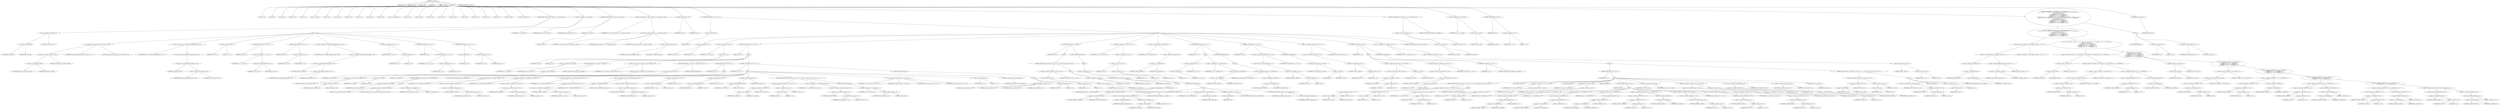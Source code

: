 digraph cache_insert {  
"1000125" [label = "(METHOD,cache_insert)" ]
"1000126" [label = "(PARAM,int a1)" ]
"1000127" [label = "(PARAM,void *cp)" ]
"1000128" [label = "(PARAM,int a3)" ]
"1000129" [label = "(PARAM,int a4)" ]
"1000130" [label = "(PARAM,__int16 a5)" ]
"1000131" [label = "(BLOCK,,)" ]
"1000132" [label = "(LOCAL,v7: int)" ]
"1000133" [label = "(LOCAL,v8: int)" ]
"1000134" [label = "(LOCAL,v9: int)" ]
"1000135" [label = "(LOCAL,v10: int)" ]
"1000136" [label = "(LOCAL,v11: int)" ]
"1000137" [label = "(LOCAL,v12: __int16)" ]
"1000138" [label = "(LOCAL,v14: int)" ]
"1000139" [label = "(LOCAL,v15: int)" ]
"1000140" [label = "(LOCAL,v16: int)" ]
"1000141" [label = "(LOCAL,v17: int)" ]
"1000142" [label = "(LOCAL,v18: int)" ]
"1000143" [label = "(LOCAL,v19: int)" ]
"1000144" [label = "(LOCAL,v20: unsigned int)" ]
"1000145" [label = "(LOCAL,v21: bool)" ]
"1000146" [label = "(LOCAL,v22: bool)" ]
"1000147" [label = "(LOCAL,v23: int *)" ]
"1000148" [label = "(LOCAL,v24: int)" ]
"1000149" [label = "(LOCAL,v25: char *)" ]
"1000150" [label = "(LOCAL,v26: int)" ]
"1000151" [label = "(LOCAL,v27: int)" ]
"1000152" [label = "(LOCAL,v28: int)" ]
"1000153" [label = "(LOCAL,v29: int)" ]
"1000154" [label = "(LOCAL,v30: _BYTE *)" ]
"1000155" [label = "(LOCAL,v33: _DWORD [ 4 ])" ]
"1000156" [label = "(CONTROL_STRUCTURE,if ( (a5 & 0x980) != 0 ),if ( (a5 & 0x980) != 0 ))" ]
"1000157" [label = "(<operator>.notEquals,(a5 & 0x980) != 0)" ]
"1000158" [label = "(<operator>.and,a5 & 0x980)" ]
"1000159" [label = "(IDENTIFIER,a5,a5 & 0x980)" ]
"1000160" [label = "(LITERAL,0x980,a5 & 0x980)" ]
"1000161" [label = "(LITERAL,0,(a5 & 0x980) != 0)" ]
"1000162" [label = "(BLOCK,,)" ]
"1000163" [label = "(log_query,log_query((unsigned __int16)a5 | 0x10000, a1, cp))" ]
"1000164" [label = "(<operator>.or,(unsigned __int16)a5 | 0x10000)" ]
"1000165" [label = "(<operator>.cast,(unsigned __int16)a5)" ]
"1000166" [label = "(UNKNOWN,unsigned __int16,unsigned __int16)" ]
"1000167" [label = "(IDENTIFIER,a5,(unsigned __int16)a5)" ]
"1000168" [label = "(LITERAL,0x10000,(unsigned __int16)a5 | 0x10000)" ]
"1000169" [label = "(IDENTIFIER,a1,log_query((unsigned __int16)a5 | 0x10000, a1, cp))" ]
"1000170" [label = "(IDENTIFIER,cp,log_query((unsigned __int16)a5 | 0x10000, a1, cp))" ]
"1000171" [label = "(<operator>.assignment,v20 = *(_DWORD *)(dnsmasq_daemon + 252))" ]
"1000172" [label = "(IDENTIFIER,v20,v20 = *(_DWORD *)(dnsmasq_daemon + 252))" ]
"1000173" [label = "(<operator>.indirection,*(_DWORD *)(dnsmasq_daemon + 252))" ]
"1000174" [label = "(<operator>.cast,(_DWORD *)(dnsmasq_daemon + 252))" ]
"1000175" [label = "(UNKNOWN,_DWORD *,_DWORD *)" ]
"1000176" [label = "(<operator>.addition,dnsmasq_daemon + 252)" ]
"1000177" [label = "(IDENTIFIER,dnsmasq_daemon,dnsmasq_daemon + 252)" ]
"1000178" [label = "(LITERAL,252,dnsmasq_daemon + 252)" ]
"1000179" [label = "(<operator>.assignment,v21 = 1)" ]
"1000180" [label = "(IDENTIFIER,v21,v21 = 1)" ]
"1000181" [label = "(LITERAL,1,v21 = 1)" ]
"1000182" [label = "(CONTROL_STRUCTURE,if ( v20 ),if ( v20 ))" ]
"1000183" [label = "(IDENTIFIER,v20,if ( v20 ))" ]
"1000184" [label = "(<operator>.assignment,v21 = v20 >= a4)" ]
"1000185" [label = "(IDENTIFIER,v21,v21 = v20 >= a4)" ]
"1000186" [label = "(<operator>.greaterEqualsThan,v20 >= a4)" ]
"1000187" [label = "(IDENTIFIER,v20,v20 >= a4)" ]
"1000188" [label = "(IDENTIFIER,a4,v20 >= a4)" ]
"1000189" [label = "(CONTROL_STRUCTURE,if ( v21 ),if ( v21 ))" ]
"1000190" [label = "(IDENTIFIER,v21,if ( v21 ))" ]
"1000191" [label = "(<operator>.assignment,v20 = a4)" ]
"1000192" [label = "(IDENTIFIER,v20,v20 = a4)" ]
"1000193" [label = "(IDENTIFIER,a4,v20 = a4)" ]
"1000194" [label = "(<operator>.assignment,a4 = *(_DWORD *)(dnsmasq_daemon + 248))" ]
"1000195" [label = "(IDENTIFIER,a4,a4 = *(_DWORD *)(dnsmasq_daemon + 248))" ]
"1000196" [label = "(<operator>.indirection,*(_DWORD *)(dnsmasq_daemon + 248))" ]
"1000197" [label = "(<operator>.cast,(_DWORD *)(dnsmasq_daemon + 248))" ]
"1000198" [label = "(UNKNOWN,_DWORD *,_DWORD *)" ]
"1000199" [label = "(<operator>.addition,dnsmasq_daemon + 248)" ]
"1000200" [label = "(IDENTIFIER,dnsmasq_daemon,dnsmasq_daemon + 248)" ]
"1000201" [label = "(LITERAL,248,dnsmasq_daemon + 248)" ]
"1000202" [label = "(<operator>.assignment,v22 = a4 != 0)" ]
"1000203" [label = "(IDENTIFIER,v22,v22 = a4 != 0)" ]
"1000204" [label = "(<operator>.notEquals,a4 != 0)" ]
"1000205" [label = "(IDENTIFIER,a4,a4 != 0)" ]
"1000206" [label = "(LITERAL,0,a4 != 0)" ]
"1000207" [label = "(CONTROL_STRUCTURE,if ( a4 ),if ( a4 ))" ]
"1000208" [label = "(IDENTIFIER,a4,if ( a4 ))" ]
"1000209" [label = "(<operator>.assignment,v22 = a4 > v20)" ]
"1000210" [label = "(IDENTIFIER,v22,v22 = a4 > v20)" ]
"1000211" [label = "(<operator>.greaterThan,a4 > v20)" ]
"1000212" [label = "(IDENTIFIER,a4,a4 > v20)" ]
"1000213" [label = "(IDENTIFIER,v20,a4 > v20)" ]
"1000214" [label = "(CONTROL_STRUCTURE,if ( !v22 ),if ( !v22 ))" ]
"1000215" [label = "(<operator>.logicalNot,!v22)" ]
"1000216" [label = "(IDENTIFIER,v22,!v22)" ]
"1000217" [label = "(<operator>.assignment,a4 = v20)" ]
"1000218" [label = "(IDENTIFIER,a4,a4 = v20)" ]
"1000219" [label = "(IDENTIFIER,v20,a4 = v20)" ]
"1000220" [label = "(<operator>.assignment,v7 = insert_error)" ]
"1000221" [label = "(IDENTIFIER,v7,v7 = insert_error)" ]
"1000222" [label = "(IDENTIFIER,insert_error,v7 = insert_error)" ]
"1000223" [label = "(CONTROL_STRUCTURE,if ( insert_error ),if ( insert_error ))" ]
"1000224" [label = "(IDENTIFIER,insert_error,if ( insert_error ))" ]
"1000225" [label = "(RETURN,return 0;,return 0;)" ]
"1000226" [label = "(LITERAL,0,return 0;)" ]
"1000227" [label = "(<operator>.assignment,v9 = cache_scan_free(a1, cp, a3, (unsigned __int16)a5))" ]
"1000228" [label = "(IDENTIFIER,v9,v9 = cache_scan_free(a1, cp, a3, (unsigned __int16)a5))" ]
"1000229" [label = "(cache_scan_free,cache_scan_free(a1, cp, a3, (unsigned __int16)a5))" ]
"1000230" [label = "(IDENTIFIER,a1,cache_scan_free(a1, cp, a3, (unsigned __int16)a5))" ]
"1000231" [label = "(IDENTIFIER,cp,cache_scan_free(a1, cp, a3, (unsigned __int16)a5))" ]
"1000232" [label = "(IDENTIFIER,a3,cache_scan_free(a1, cp, a3, (unsigned __int16)a5))" ]
"1000233" [label = "(<operator>.cast,(unsigned __int16)a5)" ]
"1000234" [label = "(UNKNOWN,unsigned __int16,unsigned __int16)" ]
"1000235" [label = "(IDENTIFIER,a5,(unsigned __int16)a5)" ]
"1000236" [label = "(<operator>.assignment,v8 = v9)" ]
"1000237" [label = "(IDENTIFIER,v8,v8 = v9)" ]
"1000238" [label = "(IDENTIFIER,v9,v8 = v9)" ]
"1000239" [label = "(CONTROL_STRUCTURE,if ( !v9 ),if ( !v9 ))" ]
"1000240" [label = "(<operator>.logicalNot,!v9)" ]
"1000241" [label = "(IDENTIFIER,v9,!v9)" ]
"1000242" [label = "(BLOCK,,)" ]
"1000243" [label = "(<operator>.assignment,v10 = v7)" ]
"1000244" [label = "(IDENTIFIER,v10,v10 = v7)" ]
"1000245" [label = "(IDENTIFIER,v7,v10 = v7)" ]
"1000246" [label = "(<operator>.assignment,v11 = a5 & 4)" ]
"1000247" [label = "(IDENTIFIER,v11,v11 = a5 & 4)" ]
"1000248" [label = "(<operator>.and,a5 & 4)" ]
"1000249" [label = "(IDENTIFIER,a5,a5 & 4)" ]
"1000250" [label = "(LITERAL,4,a5 & 4)" ]
"1000251" [label = "(CONTROL_STRUCTURE,while ( 1 ),while ( 1 ))" ]
"1000252" [label = "(LITERAL,1,while ( 1 ))" ]
"1000253" [label = "(BLOCK,,)" ]
"1000254" [label = "(<operator>.assignment,v18 = cache_tail)" ]
"1000255" [label = "(IDENTIFIER,v18,v18 = cache_tail)" ]
"1000256" [label = "(IDENTIFIER,cache_tail,v18 = cache_tail)" ]
"1000257" [label = "(CONTROL_STRUCTURE,if ( !cache_tail ),if ( !cache_tail ))" ]
"1000258" [label = "(<operator>.logicalNot,!cache_tail)" ]
"1000259" [label = "(IDENTIFIER,cache_tail,!cache_tail)" ]
"1000260" [label = "(CONTROL_STRUCTURE,goto LABEL_31;,goto LABEL_31;)" ]
"1000261" [label = "(<operator>.assignment,v19 = *(unsigned __int16 *)(cache_tail + 36))" ]
"1000262" [label = "(IDENTIFIER,v19,v19 = *(unsigned __int16 *)(cache_tail + 36))" ]
"1000263" [label = "(<operator>.indirection,*(unsigned __int16 *)(cache_tail + 36))" ]
"1000264" [label = "(<operator>.cast,(unsigned __int16 *)(cache_tail + 36))" ]
"1000265" [label = "(UNKNOWN,unsigned __int16 *,unsigned __int16 *)" ]
"1000266" [label = "(<operator>.addition,cache_tail + 36)" ]
"1000267" [label = "(IDENTIFIER,cache_tail,cache_tail + 36)" ]
"1000268" [label = "(LITERAL,36,cache_tail + 36)" ]
"1000269" [label = "(CONTROL_STRUCTURE,if ( (v19 & 0xC) == 0 ),if ( (v19 & 0xC) == 0 ))" ]
"1000270" [label = "(<operator>.equals,(v19 & 0xC) == 0)" ]
"1000271" [label = "(<operator>.and,v19 & 0xC)" ]
"1000272" [label = "(IDENTIFIER,v19,v19 & 0xC)" ]
"1000273" [label = "(LITERAL,0xC,v19 & 0xC)" ]
"1000274" [label = "(LITERAL,0,(v19 & 0xC) == 0)" ]
"1000275" [label = "(CONTROL_STRUCTURE,break;,break;)" ]
"1000276" [label = "(CONTROL_STRUCTURE,if ( v10 ),if ( v10 ))" ]
"1000277" [label = "(IDENTIFIER,v10,if ( v10 ))" ]
"1000278" [label = "(BLOCK,,)" ]
"1000279" [label = "(CONTROL_STRUCTURE,if ( !warned_11088 ),if ( !warned_11088 ))" ]
"1000280" [label = "(<operator>.logicalNot,!warned_11088)" ]
"1000281" [label = "(IDENTIFIER,warned_11088,!warned_11088)" ]
"1000282" [label = "(BLOCK,,)" ]
"1000283" [label = "(my_syslog,my_syslog(3, \"Internal error in cache.\"))" ]
"1000284" [label = "(LITERAL,3,my_syslog(3, \"Internal error in cache.\"))" ]
"1000285" [label = "(LITERAL,\"Internal error in cache.\",my_syslog(3, \"Internal error in cache.\"))" ]
"1000286" [label = "(<operator>.assignment,warned_11088 = 1)" ]
"1000287" [label = "(IDENTIFIER,warned_11088,warned_11088 = 1)" ]
"1000288" [label = "(LITERAL,1,warned_11088 = 1)" ]
"1000289" [label = "(CONTROL_STRUCTURE,goto LABEL_31;,goto LABEL_31;)" ]
"1000290" [label = "(CONTROL_STRUCTURE,if ( v11 ),if ( v11 ))" ]
"1000291" [label = "(IDENTIFIER,v11,if ( v11 ))" ]
"1000292" [label = "(BLOCK,,)" ]
"1000293" [label = "(<operator>.assignment,v14 = *(_DWORD *)(cache_tail + 16))" ]
"1000294" [label = "(IDENTIFIER,v14,v14 = *(_DWORD *)(cache_tail + 16))" ]
"1000295" [label = "(<operator>.indirection,*(_DWORD *)(cache_tail + 16))" ]
"1000296" [label = "(<operator>.cast,(_DWORD *)(cache_tail + 16))" ]
"1000297" [label = "(UNKNOWN,_DWORD *,_DWORD *)" ]
"1000298" [label = "(<operator>.addition,cache_tail + 16)" ]
"1000299" [label = "(IDENTIFIER,cache_tail,cache_tail + 16)" ]
"1000300" [label = "(LITERAL,16,cache_tail + 16)" ]
"1000301" [label = "(<operator>.assignment,v15 = *(_DWORD *)(cache_tail + 20))" ]
"1000302" [label = "(IDENTIFIER,v15,v15 = *(_DWORD *)(cache_tail + 20))" ]
"1000303" [label = "(<operator>.indirection,*(_DWORD *)(cache_tail + 20))" ]
"1000304" [label = "(<operator>.cast,(_DWORD *)(cache_tail + 20))" ]
"1000305" [label = "(UNKNOWN,_DWORD *,_DWORD *)" ]
"1000306" [label = "(<operator>.addition,cache_tail + 20)" ]
"1000307" [label = "(IDENTIFIER,cache_tail,cache_tail + 20)" ]
"1000308" [label = "(LITERAL,20,cache_tail + 20)" ]
"1000309" [label = "(<operator>.assignment,v16 = *(_DWORD *)(cache_tail + 24))" ]
"1000310" [label = "(IDENTIFIER,v16,v16 = *(_DWORD *)(cache_tail + 24))" ]
"1000311" [label = "(<operator>.indirection,*(_DWORD *)(cache_tail + 24))" ]
"1000312" [label = "(<operator>.cast,(_DWORD *)(cache_tail + 24))" ]
"1000313" [label = "(UNKNOWN,_DWORD *,_DWORD *)" ]
"1000314" [label = "(<operator>.addition,cache_tail + 24)" ]
"1000315" [label = "(IDENTIFIER,cache_tail,cache_tail + 24)" ]
"1000316" [label = "(LITERAL,24,cache_tail + 24)" ]
"1000317" [label = "(<operator>.assignment,v33[0] = *(_DWORD *)(cache_tail + 12))" ]
"1000318" [label = "(<operator>.indirectIndexAccess,v33[0])" ]
"1000319" [label = "(IDENTIFIER,v33,v33[0] = *(_DWORD *)(cache_tail + 12))" ]
"1000320" [label = "(LITERAL,0,v33[0] = *(_DWORD *)(cache_tail + 12))" ]
"1000321" [label = "(<operator>.indirection,*(_DWORD *)(cache_tail + 12))" ]
"1000322" [label = "(<operator>.cast,(_DWORD *)(cache_tail + 12))" ]
"1000323" [label = "(UNKNOWN,_DWORD *,_DWORD *)" ]
"1000324" [label = "(<operator>.addition,cache_tail + 12)" ]
"1000325" [label = "(IDENTIFIER,cache_tail,cache_tail + 12)" ]
"1000326" [label = "(LITERAL,12,cache_tail + 12)" ]
"1000327" [label = "(<operator>.assignment,v33[1] = v14)" ]
"1000328" [label = "(<operator>.indirectIndexAccess,v33[1])" ]
"1000329" [label = "(IDENTIFIER,v33,v33[1] = v14)" ]
"1000330" [label = "(LITERAL,1,v33[1] = v14)" ]
"1000331" [label = "(IDENTIFIER,v14,v33[1] = v14)" ]
"1000332" [label = "(<operator>.assignment,v33[2] = v15)" ]
"1000333" [label = "(<operator>.indirectIndexAccess,v33[2])" ]
"1000334" [label = "(IDENTIFIER,v33,v33[2] = v15)" ]
"1000335" [label = "(LITERAL,2,v33[2] = v15)" ]
"1000336" [label = "(IDENTIFIER,v15,v33[2] = v15)" ]
"1000337" [label = "(<operator>.assignment,v33[3] = v16)" ]
"1000338" [label = "(<operator>.indirectIndexAccess,v33[3])" ]
"1000339" [label = "(IDENTIFIER,v33,v33[3] = v16)" ]
"1000340" [label = "(LITERAL,3,v33[3] = v16)" ]
"1000341" [label = "(IDENTIFIER,v16,v33[3] = v16)" ]
"1000342" [label = "(CONTROL_STRUCTURE,if ( (v19 & 0x200) != 0 || (v19 & 2) != 0 ),if ( (v19 & 0x200) != 0 || (v19 & 2) != 0 ))" ]
"1000343" [label = "(<operator>.logicalOr,(v19 & 0x200) != 0 || (v19 & 2) != 0)" ]
"1000344" [label = "(<operator>.notEquals,(v19 & 0x200) != 0)" ]
"1000345" [label = "(<operator>.and,v19 & 0x200)" ]
"1000346" [label = "(IDENTIFIER,v19,v19 & 0x200)" ]
"1000347" [label = "(LITERAL,0x200,v19 & 0x200)" ]
"1000348" [label = "(LITERAL,0,(v19 & 0x200) != 0)" ]
"1000349" [label = "(<operator>.notEquals,(v19 & 2) != 0)" ]
"1000350" [label = "(<operator>.and,v19 & 2)" ]
"1000351" [label = "(IDENTIFIER,v19,v19 & 2)" ]
"1000352" [label = "(LITERAL,2,v19 & 2)" ]
"1000353" [label = "(LITERAL,0,(v19 & 2) != 0)" ]
"1000354" [label = "(<operator>.assignment,v17 = *(_DWORD *)(cache_tail + 40))" ]
"1000355" [label = "(IDENTIFIER,v17,v17 = *(_DWORD *)(cache_tail + 40))" ]
"1000356" [label = "(<operator>.indirection,*(_DWORD *)(cache_tail + 40))" ]
"1000357" [label = "(<operator>.cast,(_DWORD *)(cache_tail + 40))" ]
"1000358" [label = "(UNKNOWN,_DWORD *,_DWORD *)" ]
"1000359" [label = "(<operator>.addition,cache_tail + 40)" ]
"1000360" [label = "(IDENTIFIER,cache_tail,cache_tail + 40)" ]
"1000361" [label = "(LITERAL,40,cache_tail + 40)" ]
"1000362" [label = "(CONTROL_STRUCTURE,else,else)" ]
"1000363" [label = "(<operator>.assignment,v17 = cache_tail + 40)" ]
"1000364" [label = "(IDENTIFIER,v17,v17 = cache_tail + 40)" ]
"1000365" [label = "(<operator>.addition,cache_tail + 40)" ]
"1000366" [label = "(IDENTIFIER,cache_tail,cache_tail + 40)" ]
"1000367" [label = "(LITERAL,40,cache_tail + 40)" ]
"1000368" [label = "(cache_scan_free,cache_scan_free(v17, v33, a3, v19))" ]
"1000369" [label = "(IDENTIFIER,v17,cache_scan_free(v17, v33, a3, v19))" ]
"1000370" [label = "(IDENTIFIER,v33,cache_scan_free(v17, v33, a3, v19))" ]
"1000371" [label = "(IDENTIFIER,a3,cache_scan_free(v17, v33, a3, v19))" ]
"1000372" [label = "(IDENTIFIER,v19,cache_scan_free(v17, v33, a3, v19))" ]
"1000373" [label = "(<operator>.assignment,v10 = 1)" ]
"1000374" [label = "(IDENTIFIER,v10,v10 = 1)" ]
"1000375" [label = "(LITERAL,1,v10 = 1)" ]
"1000376" [label = "(<operator>.preIncrement,++cache_live_freed)" ]
"1000377" [label = "(IDENTIFIER,cache_live_freed,++cache_live_freed)" ]
"1000378" [label = "(CONTROL_STRUCTURE,else,else)" ]
"1000379" [label = "(BLOCK,,)" ]
"1000380" [label = "(cache_scan_free,cache_scan_free(0, 0, a3, 0))" ]
"1000381" [label = "(LITERAL,0,cache_scan_free(0, 0, a3, 0))" ]
"1000382" [label = "(LITERAL,0,cache_scan_free(0, 0, a3, 0))" ]
"1000383" [label = "(IDENTIFIER,a3,cache_scan_free(0, 0, a3, 0))" ]
"1000384" [label = "(LITERAL,0,cache_scan_free(0, 0, a3, 0))" ]
"1000385" [label = "(<operator>.assignment,v10 = 0)" ]
"1000386" [label = "(IDENTIFIER,v10,v10 = 0)" ]
"1000387" [label = "(LITERAL,0,v10 = 0)" ]
"1000388" [label = "(<operator>.assignment,v11 = 1)" ]
"1000389" [label = "(IDENTIFIER,v11,v11 = 1)" ]
"1000390" [label = "(LITERAL,1,v11 = 1)" ]
"1000391" [label = "(CONTROL_STRUCTURE,if ( a1 ),if ( a1 ))" ]
"1000392" [label = "(IDENTIFIER,a1,if ( a1 ))" ]
"1000393" [label = "(BLOCK,,)" ]
"1000394" [label = "(CONTROL_STRUCTURE,if ( strlen((const char *)a1) > 0x31 ),if ( strlen((const char *)a1) > 0x31 ))" ]
"1000395" [label = "(<operator>.greaterThan,strlen((const char *)a1) > 0x31)" ]
"1000396" [label = "(strlen,strlen((const char *)a1))" ]
"1000397" [label = "(<operator>.cast,(const char *)a1)" ]
"1000398" [label = "(UNKNOWN,const char *,const char *)" ]
"1000399" [label = "(IDENTIFIER,a1,(const char *)a1)" ]
"1000400" [label = "(LITERAL,0x31,strlen((const char *)a1) > 0x31)" ]
"1000401" [label = "(BLOCK,,)" ]
"1000402" [label = "(<operator>.assignment,v8 = big_free)" ]
"1000403" [label = "(IDENTIFIER,v8,v8 = big_free)" ]
"1000404" [label = "(IDENTIFIER,big_free,v8 = big_free)" ]
"1000405" [label = "(CONTROL_STRUCTURE,if ( big_free ),if ( big_free ))" ]
"1000406" [label = "(IDENTIFIER,big_free,if ( big_free ))" ]
"1000407" [label = "(BLOCK,,)" ]
"1000408" [label = "(<operator>.assignment,big_free = *(_DWORD *)big_free)" ]
"1000409" [label = "(IDENTIFIER,big_free,big_free = *(_DWORD *)big_free)" ]
"1000410" [label = "(<operator>.indirection,*(_DWORD *)big_free)" ]
"1000411" [label = "(<operator>.cast,(_DWORD *)big_free)" ]
"1000412" [label = "(UNKNOWN,_DWORD *,_DWORD *)" ]
"1000413" [label = "(IDENTIFIER,big_free,(_DWORD *)big_free)" ]
"1000414" [label = "(CONTROL_STRUCTURE,else,else)" ]
"1000415" [label = "(BLOCK,,)" ]
"1000416" [label = "(CONTROL_STRUCTURE,if ( !bignames_left && (a5 & 0x5000) == 0 ),if ( !bignames_left && (a5 & 0x5000) == 0 ))" ]
"1000417" [label = "(<operator>.logicalAnd,!bignames_left && (a5 & 0x5000) == 0)" ]
"1000418" [label = "(<operator>.logicalNot,!bignames_left)" ]
"1000419" [label = "(IDENTIFIER,bignames_left,!bignames_left)" ]
"1000420" [label = "(<operator>.equals,(a5 & 0x5000) == 0)" ]
"1000421" [label = "(<operator>.and,a5 & 0x5000)" ]
"1000422" [label = "(IDENTIFIER,a5,a5 & 0x5000)" ]
"1000423" [label = "(LITERAL,0x5000,a5 & 0x5000)" ]
"1000424" [label = "(LITERAL,0,(a5 & 0x5000) == 0)" ]
"1000425" [label = "(CONTROL_STRUCTURE,goto LABEL_31;,goto LABEL_31;)" ]
"1000426" [label = "(<operator>.assignment,v8 = whine_malloc(1028))" ]
"1000427" [label = "(IDENTIFIER,v8,v8 = whine_malloc(1028))" ]
"1000428" [label = "(whine_malloc,whine_malloc(1028))" ]
"1000429" [label = "(LITERAL,1028,whine_malloc(1028))" ]
"1000430" [label = "(CONTROL_STRUCTURE,if ( !v8 ),if ( !v8 ))" ]
"1000431" [label = "(<operator>.logicalNot,!v8)" ]
"1000432" [label = "(IDENTIFIER,v8,!v8)" ]
"1000433" [label = "(CONTROL_STRUCTURE,goto LABEL_31;,goto LABEL_31;)" ]
"1000434" [label = "(CONTROL_STRUCTURE,if ( bignames_left ),if ( bignames_left ))" ]
"1000435" [label = "(IDENTIFIER,bignames_left,if ( bignames_left ))" ]
"1000436" [label = "(<operator>.preDecrement,--bignames_left)" ]
"1000437" [label = "(IDENTIFIER,bignames_left,--bignames_left)" ]
"1000438" [label = "(CONTROL_STRUCTURE,else,else)" ]
"1000439" [label = "(BLOCK,,)" ]
"1000440" [label = "(<operator>.assignment,v8 = 0)" ]
"1000441" [label = "(IDENTIFIER,v8,v8 = 0)" ]
"1000442" [label = "(LITERAL,0,v8 = 0)" ]
"1000443" [label = "(<operator>.assignment,v23 = *(int **)(v18 + 4))" ]
"1000444" [label = "(IDENTIFIER,v23,v23 = *(int **)(v18 + 4))" ]
"1000445" [label = "(<operator>.indirection,*(int **)(v18 + 4))" ]
"1000446" [label = "(<operator>.cast,(int **)(v18 + 4))" ]
"1000447" [label = "(UNKNOWN,int **,int **)" ]
"1000448" [label = "(<operator>.addition,v18 + 4)" ]
"1000449" [label = "(IDENTIFIER,v18,v18 + 4)" ]
"1000450" [label = "(LITERAL,4,v18 + 4)" ]
"1000451" [label = "(<operator>.assignment,v24 = *(_DWORD *)v18)" ]
"1000452" [label = "(IDENTIFIER,v24,v24 = *(_DWORD *)v18)" ]
"1000453" [label = "(<operator>.indirection,*(_DWORD *)v18)" ]
"1000454" [label = "(<operator>.cast,(_DWORD *)v18)" ]
"1000455" [label = "(UNKNOWN,_DWORD *,_DWORD *)" ]
"1000456" [label = "(IDENTIFIER,v18,(_DWORD *)v18)" ]
"1000457" [label = "(CONTROL_STRUCTURE,if ( v23 ),if ( v23 ))" ]
"1000458" [label = "(IDENTIFIER,v23,if ( v23 ))" ]
"1000459" [label = "(BLOCK,,)" ]
"1000460" [label = "(<operator>.assignment,*v23 = v24)" ]
"1000461" [label = "(<operator>.indirection,*v23)" ]
"1000462" [label = "(IDENTIFIER,v23,*v23 = v24)" ]
"1000463" [label = "(IDENTIFIER,v24,*v23 = v24)" ]
"1000464" [label = "(<operator>.assignment,v24 = *(_DWORD *)v18)" ]
"1000465" [label = "(IDENTIFIER,v24,v24 = *(_DWORD *)v18)" ]
"1000466" [label = "(<operator>.indirection,*(_DWORD *)v18)" ]
"1000467" [label = "(<operator>.cast,(_DWORD *)v18)" ]
"1000468" [label = "(UNKNOWN,_DWORD *,_DWORD *)" ]
"1000469" [label = "(IDENTIFIER,v18,(_DWORD *)v18)" ]
"1000470" [label = "(CONTROL_STRUCTURE,else,else)" ]
"1000471" [label = "(BLOCK,,)" ]
"1000472" [label = "(<operator>.assignment,cache_head = *(_DWORD *)v18)" ]
"1000473" [label = "(IDENTIFIER,cache_head,cache_head = *(_DWORD *)v18)" ]
"1000474" [label = "(<operator>.indirection,*(_DWORD *)v18)" ]
"1000475" [label = "(<operator>.cast,(_DWORD *)v18)" ]
"1000476" [label = "(UNKNOWN,_DWORD *,_DWORD *)" ]
"1000477" [label = "(IDENTIFIER,v18,(_DWORD *)v18)" ]
"1000478" [label = "(CONTROL_STRUCTURE,if ( v24 ),if ( v24 ))" ]
"1000479" [label = "(IDENTIFIER,v24,if ( v24 ))" ]
"1000480" [label = "(<operator>.assignment,*(_DWORD *)(v24 + 4) = v23)" ]
"1000481" [label = "(<operator>.indirection,*(_DWORD *)(v24 + 4))" ]
"1000482" [label = "(<operator>.cast,(_DWORD *)(v24 + 4))" ]
"1000483" [label = "(UNKNOWN,_DWORD *,_DWORD *)" ]
"1000484" [label = "(<operator>.addition,v24 + 4)" ]
"1000485" [label = "(IDENTIFIER,v24,v24 + 4)" ]
"1000486" [label = "(LITERAL,4,v24 + 4)" ]
"1000487" [label = "(IDENTIFIER,v23,*(_DWORD *)(v24 + 4) = v23)" ]
"1000488" [label = "(CONTROL_STRUCTURE,else,else)" ]
"1000489" [label = "(<operator>.assignment,cache_tail = (int)v23)" ]
"1000490" [label = "(IDENTIFIER,cache_tail,cache_tail = (int)v23)" ]
"1000491" [label = "(<operator>.cast,(int)v23)" ]
"1000492" [label = "(UNKNOWN,int,int)" ]
"1000493" [label = "(IDENTIFIER,v23,(int)v23)" ]
"1000494" [label = "(<operator>.assignment,*(_WORD *)(v18 + 36) = a5)" ]
"1000495" [label = "(<operator>.indirection,*(_WORD *)(v18 + 36))" ]
"1000496" [label = "(<operator>.cast,(_WORD *)(v18 + 36))" ]
"1000497" [label = "(UNKNOWN,_WORD *,_WORD *)" ]
"1000498" [label = "(<operator>.addition,v18 + 36)" ]
"1000499" [label = "(IDENTIFIER,v18,v18 + 36)" ]
"1000500" [label = "(LITERAL,36,v18 + 36)" ]
"1000501" [label = "(IDENTIFIER,a5,*(_WORD *)(v18 + 36) = a5)" ]
"1000502" [label = "(CONTROL_STRUCTURE,if ( v8 ),if ( v8 ))" ]
"1000503" [label = "(IDENTIFIER,v8,if ( v8 ))" ]
"1000504" [label = "(BLOCK,,)" ]
"1000505" [label = "(<operator>.assignment,*(_WORD *)(v18 + 36) = a5 | 0x200)" ]
"1000506" [label = "(<operator>.indirection,*(_WORD *)(v18 + 36))" ]
"1000507" [label = "(<operator>.cast,(_WORD *)(v18 + 36))" ]
"1000508" [label = "(UNKNOWN,_WORD *,_WORD *)" ]
"1000509" [label = "(<operator>.addition,v18 + 36)" ]
"1000510" [label = "(IDENTIFIER,v18,v18 + 36)" ]
"1000511" [label = "(LITERAL,36,v18 + 36)" ]
"1000512" [label = "(<operator>.or,a5 | 0x200)" ]
"1000513" [label = "(IDENTIFIER,a5,a5 | 0x200)" ]
"1000514" [label = "(LITERAL,0x200,a5 | 0x200)" ]
"1000515" [label = "(<operator>.assignment,*(_DWORD *)(v18 + 40) = v8)" ]
"1000516" [label = "(<operator>.indirection,*(_DWORD *)(v18 + 40))" ]
"1000517" [label = "(<operator>.cast,(_DWORD *)(v18 + 40))" ]
"1000518" [label = "(UNKNOWN,_DWORD *,_DWORD *)" ]
"1000519" [label = "(<operator>.addition,v18 + 40)" ]
"1000520" [label = "(IDENTIFIER,v18,v18 + 40)" ]
"1000521" [label = "(LITERAL,40,v18 + 40)" ]
"1000522" [label = "(IDENTIFIER,v8,*(_DWORD *)(v18 + 40) = v8)" ]
"1000523" [label = "(CONTROL_STRUCTURE,if ( a1 ),if ( a1 ))" ]
"1000524" [label = "(IDENTIFIER,a1,if ( a1 ))" ]
"1000525" [label = "(CONTROL_STRUCTURE,goto LABEL_55;,goto LABEL_55;)" ]
"1000526" [label = "(CONTROL_STRUCTURE,else,else)" ]
"1000527" [label = "(BLOCK,,)" ]
"1000528" [label = "(CONTROL_STRUCTURE,if ( a1 ),if ( a1 ))" ]
"1000529" [label = "(IDENTIFIER,a1,if ( a1 ))" ]
"1000530" [label = "(BLOCK,,)" ]
"1000531" [label = "(CONTROL_STRUCTURE,if ( (a5 & 0x200) == 0 && (a5 & 2) == 0 ),if ( (a5 & 0x200) == 0 && (a5 & 2) == 0 ))" ]
"1000532" [label = "(<operator>.logicalAnd,(a5 & 0x200) == 0 && (a5 & 2) == 0)" ]
"1000533" [label = "(<operator>.equals,(a5 & 0x200) == 0)" ]
"1000534" [label = "(<operator>.and,a5 & 0x200)" ]
"1000535" [label = "(IDENTIFIER,a5,a5 & 0x200)" ]
"1000536" [label = "(LITERAL,0x200,a5 & 0x200)" ]
"1000537" [label = "(LITERAL,0,(a5 & 0x200) == 0)" ]
"1000538" [label = "(<operator>.equals,(a5 & 2) == 0)" ]
"1000539" [label = "(<operator>.and,a5 & 2)" ]
"1000540" [label = "(IDENTIFIER,a5,a5 & 2)" ]
"1000541" [label = "(LITERAL,2,a5 & 2)" ]
"1000542" [label = "(LITERAL,0,(a5 & 2) == 0)" ]
"1000543" [label = "(BLOCK,,)" ]
"1000544" [label = "(<operator>.assignment,v25 = (char *)(v18 + 40))" ]
"1000545" [label = "(IDENTIFIER,v25,v25 = (char *)(v18 + 40))" ]
"1000546" [label = "(<operator>.cast,(char *)(v18 + 40))" ]
"1000547" [label = "(UNKNOWN,char *,char *)" ]
"1000548" [label = "(<operator>.addition,v18 + 40)" ]
"1000549" [label = "(IDENTIFIER,v18,v18 + 40)" ]
"1000550" [label = "(LITERAL,40,v18 + 40)" ]
"1000551" [label = "(CONTROL_STRUCTURE,goto LABEL_56;,goto LABEL_56;)" ]
"1000552" [label = "(JUMP_TARGET,LABEL_55)" ]
"1000553" [label = "(<operator>.assignment,v25 = *(char **)(v18 + 40))" ]
"1000554" [label = "(IDENTIFIER,v25,v25 = *(char **)(v18 + 40))" ]
"1000555" [label = "(<operator>.indirection,*(char **)(v18 + 40))" ]
"1000556" [label = "(<operator>.cast,(char **)(v18 + 40))" ]
"1000557" [label = "(UNKNOWN,char **,char **)" ]
"1000558" [label = "(<operator>.addition,v18 + 40)" ]
"1000559" [label = "(IDENTIFIER,v18,v18 + 40)" ]
"1000560" [label = "(LITERAL,40,v18 + 40)" ]
"1000561" [label = "(JUMP_TARGET,LABEL_56)" ]
"1000562" [label = "(strcpy,strcpy(v25, (const char *)a1))" ]
"1000563" [label = "(IDENTIFIER,v25,strcpy(v25, (const char *)a1))" ]
"1000564" [label = "(<operator>.cast,(const char *)a1)" ]
"1000565" [label = "(UNKNOWN,const char *,const char *)" ]
"1000566" [label = "(IDENTIFIER,a1,(const char *)a1)" ]
"1000567" [label = "(JUMP_TARGET,LABEL_57)" ]
"1000568" [label = "(CONTROL_STRUCTURE,if ( cp ),if ( cp ))" ]
"1000569" [label = "(IDENTIFIER,cp,if ( cp ))" ]
"1000570" [label = "(BLOCK,,)" ]
"1000571" [label = "(<operator>.assignment,v26 = *((_DWORD *)cp + 1))" ]
"1000572" [label = "(IDENTIFIER,v26,v26 = *((_DWORD *)cp + 1))" ]
"1000573" [label = "(<operator>.indirection,*((_DWORD *)cp + 1))" ]
"1000574" [label = "(<operator>.addition,(_DWORD *)cp + 1)" ]
"1000575" [label = "(<operator>.cast,(_DWORD *)cp)" ]
"1000576" [label = "(UNKNOWN,_DWORD *,_DWORD *)" ]
"1000577" [label = "(IDENTIFIER,cp,(_DWORD *)cp)" ]
"1000578" [label = "(LITERAL,1,(_DWORD *)cp + 1)" ]
"1000579" [label = "(<operator>.assignment,v27 = *((_DWORD *)cp + 2))" ]
"1000580" [label = "(IDENTIFIER,v27,v27 = *((_DWORD *)cp + 2))" ]
"1000581" [label = "(<operator>.indirection,*((_DWORD *)cp + 2))" ]
"1000582" [label = "(<operator>.addition,(_DWORD *)cp + 2)" ]
"1000583" [label = "(<operator>.cast,(_DWORD *)cp)" ]
"1000584" [label = "(UNKNOWN,_DWORD *,_DWORD *)" ]
"1000585" [label = "(IDENTIFIER,cp,(_DWORD *)cp)" ]
"1000586" [label = "(LITERAL,2,(_DWORD *)cp + 2)" ]
"1000587" [label = "(<operator>.assignment,v28 = *((_DWORD *)cp + 3))" ]
"1000588" [label = "(IDENTIFIER,v28,v28 = *((_DWORD *)cp + 3))" ]
"1000589" [label = "(<operator>.indirection,*((_DWORD *)cp + 3))" ]
"1000590" [label = "(<operator>.addition,(_DWORD *)cp + 3)" ]
"1000591" [label = "(<operator>.cast,(_DWORD *)cp)" ]
"1000592" [label = "(UNKNOWN,_DWORD *,_DWORD *)" ]
"1000593" [label = "(IDENTIFIER,cp,(_DWORD *)cp)" ]
"1000594" [label = "(LITERAL,3,(_DWORD *)cp + 3)" ]
"1000595" [label = "(<operator>.assignment,*(_DWORD *)(v18 + 12) = *(_DWORD *)cp)" ]
"1000596" [label = "(<operator>.indirection,*(_DWORD *)(v18 + 12))" ]
"1000597" [label = "(<operator>.cast,(_DWORD *)(v18 + 12))" ]
"1000598" [label = "(UNKNOWN,_DWORD *,_DWORD *)" ]
"1000599" [label = "(<operator>.addition,v18 + 12)" ]
"1000600" [label = "(IDENTIFIER,v18,v18 + 12)" ]
"1000601" [label = "(LITERAL,12,v18 + 12)" ]
"1000602" [label = "(<operator>.indirection,*(_DWORD *)cp)" ]
"1000603" [label = "(<operator>.cast,(_DWORD *)cp)" ]
"1000604" [label = "(UNKNOWN,_DWORD *,_DWORD *)" ]
"1000605" [label = "(IDENTIFIER,cp,(_DWORD *)cp)" ]
"1000606" [label = "(<operator>.assignment,*(_DWORD *)(v18 + 16) = v26)" ]
"1000607" [label = "(<operator>.indirection,*(_DWORD *)(v18 + 16))" ]
"1000608" [label = "(<operator>.cast,(_DWORD *)(v18 + 16))" ]
"1000609" [label = "(UNKNOWN,_DWORD *,_DWORD *)" ]
"1000610" [label = "(<operator>.addition,v18 + 16)" ]
"1000611" [label = "(IDENTIFIER,v18,v18 + 16)" ]
"1000612" [label = "(LITERAL,16,v18 + 16)" ]
"1000613" [label = "(IDENTIFIER,v26,*(_DWORD *)(v18 + 16) = v26)" ]
"1000614" [label = "(<operator>.assignment,*(_DWORD *)(v18 + 20) = v27)" ]
"1000615" [label = "(<operator>.indirection,*(_DWORD *)(v18 + 20))" ]
"1000616" [label = "(<operator>.cast,(_DWORD *)(v18 + 20))" ]
"1000617" [label = "(UNKNOWN,_DWORD *,_DWORD *)" ]
"1000618" [label = "(<operator>.addition,v18 + 20)" ]
"1000619" [label = "(IDENTIFIER,v18,v18 + 20)" ]
"1000620" [label = "(LITERAL,20,v18 + 20)" ]
"1000621" [label = "(IDENTIFIER,v27,*(_DWORD *)(v18 + 20) = v27)" ]
"1000622" [label = "(<operator>.assignment,*(_DWORD *)(v18 + 24) = v28)" ]
"1000623" [label = "(<operator>.indirection,*(_DWORD *)(v18 + 24))" ]
"1000624" [label = "(<operator>.cast,(_DWORD *)(v18 + 24))" ]
"1000625" [label = "(UNKNOWN,_DWORD *,_DWORD *)" ]
"1000626" [label = "(<operator>.addition,v18 + 24)" ]
"1000627" [label = "(IDENTIFIER,v18,v18 + 24)" ]
"1000628" [label = "(LITERAL,24,v18 + 24)" ]
"1000629" [label = "(IDENTIFIER,v28,*(_DWORD *)(v18 + 24) = v28)" ]
"1000630" [label = "(<operator>.assignment,v29 = new_chain)" ]
"1000631" [label = "(IDENTIFIER,v29,v29 = new_chain)" ]
"1000632" [label = "(IDENTIFIER,new_chain,v29 = new_chain)" ]
"1000633" [label = "(<operator>.assignment,*(_DWORD *)(v18 + 28) = a4 + a3)" ]
"1000634" [label = "(<operator>.indirection,*(_DWORD *)(v18 + 28))" ]
"1000635" [label = "(<operator>.cast,(_DWORD *)(v18 + 28))" ]
"1000636" [label = "(UNKNOWN,_DWORD *,_DWORD *)" ]
"1000637" [label = "(<operator>.addition,v18 + 28)" ]
"1000638" [label = "(IDENTIFIER,v18,v18 + 28)" ]
"1000639" [label = "(LITERAL,28,v18 + 28)" ]
"1000640" [label = "(<operator>.addition,a4 + a3)" ]
"1000641" [label = "(IDENTIFIER,a4,a4 + a3)" ]
"1000642" [label = "(IDENTIFIER,a3,a4 + a3)" ]
"1000643" [label = "(<operator>.assignment,*(_DWORD *)v18 = v29)" ]
"1000644" [label = "(<operator>.indirection,*(_DWORD *)v18)" ]
"1000645" [label = "(<operator>.cast,(_DWORD *)v18)" ]
"1000646" [label = "(UNKNOWN,_DWORD *,_DWORD *)" ]
"1000647" [label = "(IDENTIFIER,v18,(_DWORD *)v18)" ]
"1000648" [label = "(IDENTIFIER,v29,*(_DWORD *)v18 = v29)" ]
"1000649" [label = "(<operator>.assignment,new_chain = v18)" ]
"1000650" [label = "(IDENTIFIER,new_chain,new_chain = v18)" ]
"1000651" [label = "(IDENTIFIER,v18,new_chain = v18)" ]
"1000652" [label = "(RETURN,return v18;,return v18;)" ]
"1000653" [label = "(IDENTIFIER,v18,return v18;)" ]
"1000654" [label = "(CONTROL_STRUCTURE,if ( (a5 & 0x200) == 0 && (a5 & 2) == 0 ),if ( (a5 & 0x200) == 0 && (a5 & 2) == 0 ))" ]
"1000655" [label = "(<operator>.logicalAnd,(a5 & 0x200) == 0 && (a5 & 2) == 0)" ]
"1000656" [label = "(<operator>.equals,(a5 & 0x200) == 0)" ]
"1000657" [label = "(<operator>.and,a5 & 0x200)" ]
"1000658" [label = "(IDENTIFIER,a5,a5 & 0x200)" ]
"1000659" [label = "(LITERAL,0x200,a5 & 0x200)" ]
"1000660" [label = "(LITERAL,0,(a5 & 0x200) == 0)" ]
"1000661" [label = "(<operator>.equals,(a5 & 2) == 0)" ]
"1000662" [label = "(<operator>.and,a5 & 2)" ]
"1000663" [label = "(IDENTIFIER,a5,a5 & 2)" ]
"1000664" [label = "(LITERAL,2,a5 & 2)" ]
"1000665" [label = "(LITERAL,0,(a5 & 2) == 0)" ]
"1000666" [label = "(BLOCK,,)" ]
"1000667" [label = "(<operator>.assignment,v30 = (_BYTE *)(v18 + 40))" ]
"1000668" [label = "(IDENTIFIER,v30,v30 = (_BYTE *)(v18 + 40))" ]
"1000669" [label = "(<operator>.cast,(_BYTE *)(v18 + 40))" ]
"1000670" [label = "(UNKNOWN,_BYTE *,_BYTE *)" ]
"1000671" [label = "(<operator>.addition,v18 + 40)" ]
"1000672" [label = "(IDENTIFIER,v18,v18 + 40)" ]
"1000673" [label = "(LITERAL,40,v18 + 40)" ]
"1000674" [label = "(JUMP_TARGET,LABEL_70)" ]
"1000675" [label = "(<operator>.assignment,*v30 = 0)" ]
"1000676" [label = "(<operator>.indirection,*v30)" ]
"1000677" [label = "(IDENTIFIER,v30,*v30 = 0)" ]
"1000678" [label = "(LITERAL,0,*v30 = 0)" ]
"1000679" [label = "(CONTROL_STRUCTURE,goto LABEL_57;,goto LABEL_57;)" ]
"1000680" [label = "(<operator>.assignment,v30 = *(_BYTE **)(v18 + 40))" ]
"1000681" [label = "(IDENTIFIER,v30,v30 = *(_BYTE **)(v18 + 40))" ]
"1000682" [label = "(<operator>.indirection,*(_BYTE **)(v18 + 40))" ]
"1000683" [label = "(<operator>.cast,(_BYTE **)(v18 + 40))" ]
"1000684" [label = "(UNKNOWN,_BYTE **,_BYTE **)" ]
"1000685" [label = "(<operator>.addition,v18 + 40)" ]
"1000686" [label = "(IDENTIFIER,v18,v18 + 40)" ]
"1000687" [label = "(LITERAL,40,v18 + 40)" ]
"1000688" [label = "(CONTROL_STRUCTURE,goto LABEL_70;,goto LABEL_70;)" ]
"1000689" [label = "(CONTROL_STRUCTURE,if ( (a5 & 0x180) == 0 ),if ( (a5 & 0x180) == 0 ))" ]
"1000690" [label = "(<operator>.equals,(a5 & 0x180) == 0)" ]
"1000691" [label = "(<operator>.and,a5 & 0x180)" ]
"1000692" [label = "(IDENTIFIER,a5,a5 & 0x180)" ]
"1000693" [label = "(LITERAL,0x180,a5 & 0x180)" ]
"1000694" [label = "(LITERAL,0,(a5 & 0x180) == 0)" ]
"1000695" [label = "(CONTROL_STRUCTURE,goto LABEL_31;,goto LABEL_31;)" ]
"1000696" [label = "(<operator>.assignment,v12 = (__int16)cp)" ]
"1000697" [label = "(IDENTIFIER,v12,v12 = (__int16)cp)" ]
"1000698" [label = "(<operator>.cast,(__int16)cp)" ]
"1000699" [label = "(UNKNOWN,__int16,__int16)" ]
"1000700" [label = "(IDENTIFIER,cp,(__int16)cp)" ]
"1000701" [label = "(CONTROL_STRUCTURE,if ( cp ),if ( cp ))" ]
"1000702" [label = "(IDENTIFIER,cp,if ( cp ))" ]
"1000703" [label = "(<operator>.assignment,v12 = 1)" ]
"1000704" [label = "(IDENTIFIER,v12,v12 = 1)" ]
"1000705" [label = "(LITERAL,1,v12 = 1)" ]
"1000706" [label = "(CONTROL_STRUCTURE,if ( (*(_DWORD *)&v12 & ((unsigned __int16)a5 >> 3)) == 0\n    || ((a5 & 0x80) == 0 || (*(_WORD *)(v9 + 36) & 0x80) == 0 || *(_DWORD *)(v9 + 12) != *(_DWORD *)cp)\n    && ((a5 & 0x100) == 0\n     || (*(_WORD *)(v9 + 36) & 0x100) == 0\n     || *(_DWORD *)(v9 + 12) != *(_DWORD *)cp\n     || *(_DWORD *)(v9 + 16) != *((_DWORD *)cp + 1)\n     || *(_DWORD *)(v9 + 20) != *((_DWORD *)cp + 2)\n     || *(_DWORD *)(v9 + 24) != *((_DWORD *)cp + 3)) ),if ( (*(_DWORD *)&v12 & ((unsigned __int16)a5 >> 3)) == 0\n    || ((a5 & 0x80) == 0 || (*(_WORD *)(v9 + 36) & 0x80) == 0 || *(_DWORD *)(v9 + 12) != *(_DWORD *)cp)\n    && ((a5 & 0x100) == 0\n     || (*(_WORD *)(v9 + 36) & 0x100) == 0\n     || *(_DWORD *)(v9 + 12) != *(_DWORD *)cp\n     || *(_DWORD *)(v9 + 16) != *((_DWORD *)cp + 1)\n     || *(_DWORD *)(v9 + 20) != *((_DWORD *)cp + 2)\n     || *(_DWORD *)(v9 + 24) != *((_DWORD *)cp + 3)) ))" ]
"1000707" [label = "(<operator>.logicalOr,(*(_DWORD *)&v12 & ((unsigned __int16)a5 >> 3)) == 0\n    || ((a5 & 0x80) == 0 || (*(_WORD *)(v9 + 36) & 0x80) == 0 || *(_DWORD *)(v9 + 12) != *(_DWORD *)cp)\n    && ((a5 & 0x100) == 0\n     || (*(_WORD *)(v9 + 36) & 0x100) == 0\n     || *(_DWORD *)(v9 + 12) != *(_DWORD *)cp\n     || *(_DWORD *)(v9 + 16) != *((_DWORD *)cp + 1)\n     || *(_DWORD *)(v9 + 20) != *((_DWORD *)cp + 2)\n     || *(_DWORD *)(v9 + 24) != *((_DWORD *)cp + 3)))" ]
"1000708" [label = "(<operator>.equals,(*(_DWORD *)&v12 & ((unsigned __int16)a5 >> 3)) == 0)" ]
"1000709" [label = "(<operator>.and,*(_DWORD *)&v12 & ((unsigned __int16)a5 >> 3))" ]
"1000710" [label = "(<operator>.indirection,*(_DWORD *)&v12)" ]
"1000711" [label = "(<operator>.cast,(_DWORD *)&v12)" ]
"1000712" [label = "(UNKNOWN,_DWORD *,_DWORD *)" ]
"1000713" [label = "(<operator>.addressOf,&v12)" ]
"1000714" [label = "(IDENTIFIER,v12,(_DWORD *)&v12)" ]
"1000715" [label = "(<operator>.arithmeticShiftRight,(unsigned __int16)a5 >> 3)" ]
"1000716" [label = "(<operator>.cast,(unsigned __int16)a5)" ]
"1000717" [label = "(UNKNOWN,unsigned __int16,unsigned __int16)" ]
"1000718" [label = "(IDENTIFIER,a5,(unsigned __int16)a5)" ]
"1000719" [label = "(LITERAL,3,(unsigned __int16)a5 >> 3)" ]
"1000720" [label = "(LITERAL,0,(*(_DWORD *)&v12 & ((unsigned __int16)a5 >> 3)) == 0)" ]
"1000721" [label = "(<operator>.logicalAnd,((a5 & 0x80) == 0 || (*(_WORD *)(v9 + 36) & 0x80) == 0 || *(_DWORD *)(v9 + 12) != *(_DWORD *)cp)\n    && ((a5 & 0x100) == 0\n     || (*(_WORD *)(v9 + 36) & 0x100) == 0\n     || *(_DWORD *)(v9 + 12) != *(_DWORD *)cp\n     || *(_DWORD *)(v9 + 16) != *((_DWORD *)cp + 1)\n     || *(_DWORD *)(v9 + 20) != *((_DWORD *)cp + 2)\n     || *(_DWORD *)(v9 + 24) != *((_DWORD *)cp + 3)))" ]
"1000722" [label = "(<operator>.logicalOr,(a5 & 0x80) == 0 || (*(_WORD *)(v9 + 36) & 0x80) == 0 || *(_DWORD *)(v9 + 12) != *(_DWORD *)cp)" ]
"1000723" [label = "(<operator>.equals,(a5 & 0x80) == 0)" ]
"1000724" [label = "(<operator>.and,a5 & 0x80)" ]
"1000725" [label = "(IDENTIFIER,a5,a5 & 0x80)" ]
"1000726" [label = "(LITERAL,0x80,a5 & 0x80)" ]
"1000727" [label = "(LITERAL,0,(a5 & 0x80) == 0)" ]
"1000728" [label = "(<operator>.logicalOr,(*(_WORD *)(v9 + 36) & 0x80) == 0 || *(_DWORD *)(v9 + 12) != *(_DWORD *)cp)" ]
"1000729" [label = "(<operator>.equals,(*(_WORD *)(v9 + 36) & 0x80) == 0)" ]
"1000730" [label = "(<operator>.and,*(_WORD *)(v9 + 36) & 0x80)" ]
"1000731" [label = "(<operator>.indirection,*(_WORD *)(v9 + 36))" ]
"1000732" [label = "(<operator>.cast,(_WORD *)(v9 + 36))" ]
"1000733" [label = "(UNKNOWN,_WORD *,_WORD *)" ]
"1000734" [label = "(<operator>.addition,v9 + 36)" ]
"1000735" [label = "(IDENTIFIER,v9,v9 + 36)" ]
"1000736" [label = "(LITERAL,36,v9 + 36)" ]
"1000737" [label = "(LITERAL,0x80,*(_WORD *)(v9 + 36) & 0x80)" ]
"1000738" [label = "(LITERAL,0,(*(_WORD *)(v9 + 36) & 0x80) == 0)" ]
"1000739" [label = "(<operator>.notEquals,*(_DWORD *)(v9 + 12) != *(_DWORD *)cp)" ]
"1000740" [label = "(<operator>.indirection,*(_DWORD *)(v9 + 12))" ]
"1000741" [label = "(<operator>.cast,(_DWORD *)(v9 + 12))" ]
"1000742" [label = "(UNKNOWN,_DWORD *,_DWORD *)" ]
"1000743" [label = "(<operator>.addition,v9 + 12)" ]
"1000744" [label = "(IDENTIFIER,v9,v9 + 12)" ]
"1000745" [label = "(LITERAL,12,v9 + 12)" ]
"1000746" [label = "(<operator>.indirection,*(_DWORD *)cp)" ]
"1000747" [label = "(<operator>.cast,(_DWORD *)cp)" ]
"1000748" [label = "(UNKNOWN,_DWORD *,_DWORD *)" ]
"1000749" [label = "(IDENTIFIER,cp,(_DWORD *)cp)" ]
"1000750" [label = "(<operator>.logicalOr,(a5 & 0x100) == 0\n     || (*(_WORD *)(v9 + 36) & 0x100) == 0\n     || *(_DWORD *)(v9 + 12) != *(_DWORD *)cp\n     || *(_DWORD *)(v9 + 16) != *((_DWORD *)cp + 1)\n     || *(_DWORD *)(v9 + 20) != *((_DWORD *)cp + 2)\n     || *(_DWORD *)(v9 + 24) != *((_DWORD *)cp + 3))" ]
"1000751" [label = "(<operator>.equals,(a5 & 0x100) == 0)" ]
"1000752" [label = "(<operator>.and,a5 & 0x100)" ]
"1000753" [label = "(IDENTIFIER,a5,a5 & 0x100)" ]
"1000754" [label = "(LITERAL,0x100,a5 & 0x100)" ]
"1000755" [label = "(LITERAL,0,(a5 & 0x100) == 0)" ]
"1000756" [label = "(<operator>.logicalOr,(*(_WORD *)(v9 + 36) & 0x100) == 0\n     || *(_DWORD *)(v9 + 12) != *(_DWORD *)cp\n     || *(_DWORD *)(v9 + 16) != *((_DWORD *)cp + 1)\n     || *(_DWORD *)(v9 + 20) != *((_DWORD *)cp + 2)\n     || *(_DWORD *)(v9 + 24) != *((_DWORD *)cp + 3))" ]
"1000757" [label = "(<operator>.equals,(*(_WORD *)(v9 + 36) & 0x100) == 0)" ]
"1000758" [label = "(<operator>.and,*(_WORD *)(v9 + 36) & 0x100)" ]
"1000759" [label = "(<operator>.indirection,*(_WORD *)(v9 + 36))" ]
"1000760" [label = "(<operator>.cast,(_WORD *)(v9 + 36))" ]
"1000761" [label = "(UNKNOWN,_WORD *,_WORD *)" ]
"1000762" [label = "(<operator>.addition,v9 + 36)" ]
"1000763" [label = "(IDENTIFIER,v9,v9 + 36)" ]
"1000764" [label = "(LITERAL,36,v9 + 36)" ]
"1000765" [label = "(LITERAL,0x100,*(_WORD *)(v9 + 36) & 0x100)" ]
"1000766" [label = "(LITERAL,0,(*(_WORD *)(v9 + 36) & 0x100) == 0)" ]
"1000767" [label = "(<operator>.logicalOr,*(_DWORD *)(v9 + 12) != *(_DWORD *)cp\n     || *(_DWORD *)(v9 + 16) != *((_DWORD *)cp + 1)\n     || *(_DWORD *)(v9 + 20) != *((_DWORD *)cp + 2)\n     || *(_DWORD *)(v9 + 24) != *((_DWORD *)cp + 3))" ]
"1000768" [label = "(<operator>.notEquals,*(_DWORD *)(v9 + 12) != *(_DWORD *)cp)" ]
"1000769" [label = "(<operator>.indirection,*(_DWORD *)(v9 + 12))" ]
"1000770" [label = "(<operator>.cast,(_DWORD *)(v9 + 12))" ]
"1000771" [label = "(UNKNOWN,_DWORD *,_DWORD *)" ]
"1000772" [label = "(<operator>.addition,v9 + 12)" ]
"1000773" [label = "(IDENTIFIER,v9,v9 + 12)" ]
"1000774" [label = "(LITERAL,12,v9 + 12)" ]
"1000775" [label = "(<operator>.indirection,*(_DWORD *)cp)" ]
"1000776" [label = "(<operator>.cast,(_DWORD *)cp)" ]
"1000777" [label = "(UNKNOWN,_DWORD *,_DWORD *)" ]
"1000778" [label = "(IDENTIFIER,cp,(_DWORD *)cp)" ]
"1000779" [label = "(<operator>.logicalOr,*(_DWORD *)(v9 + 16) != *((_DWORD *)cp + 1)\n     || *(_DWORD *)(v9 + 20) != *((_DWORD *)cp + 2)\n     || *(_DWORD *)(v9 + 24) != *((_DWORD *)cp + 3))" ]
"1000780" [label = "(<operator>.notEquals,*(_DWORD *)(v9 + 16) != *((_DWORD *)cp + 1))" ]
"1000781" [label = "(<operator>.indirection,*(_DWORD *)(v9 + 16))" ]
"1000782" [label = "(<operator>.cast,(_DWORD *)(v9 + 16))" ]
"1000783" [label = "(UNKNOWN,_DWORD *,_DWORD *)" ]
"1000784" [label = "(<operator>.addition,v9 + 16)" ]
"1000785" [label = "(IDENTIFIER,v9,v9 + 16)" ]
"1000786" [label = "(LITERAL,16,v9 + 16)" ]
"1000787" [label = "(<operator>.indirection,*((_DWORD *)cp + 1))" ]
"1000788" [label = "(<operator>.addition,(_DWORD *)cp + 1)" ]
"1000789" [label = "(<operator>.cast,(_DWORD *)cp)" ]
"1000790" [label = "(UNKNOWN,_DWORD *,_DWORD *)" ]
"1000791" [label = "(IDENTIFIER,cp,(_DWORD *)cp)" ]
"1000792" [label = "(LITERAL,1,(_DWORD *)cp + 1)" ]
"1000793" [label = "(<operator>.logicalOr,*(_DWORD *)(v9 + 20) != *((_DWORD *)cp + 2)\n     || *(_DWORD *)(v9 + 24) != *((_DWORD *)cp + 3))" ]
"1000794" [label = "(<operator>.notEquals,*(_DWORD *)(v9 + 20) != *((_DWORD *)cp + 2))" ]
"1000795" [label = "(<operator>.indirection,*(_DWORD *)(v9 + 20))" ]
"1000796" [label = "(<operator>.cast,(_DWORD *)(v9 + 20))" ]
"1000797" [label = "(UNKNOWN,_DWORD *,_DWORD *)" ]
"1000798" [label = "(<operator>.addition,v9 + 20)" ]
"1000799" [label = "(IDENTIFIER,v9,v9 + 20)" ]
"1000800" [label = "(LITERAL,20,v9 + 20)" ]
"1000801" [label = "(<operator>.indirection,*((_DWORD *)cp + 2))" ]
"1000802" [label = "(<operator>.addition,(_DWORD *)cp + 2)" ]
"1000803" [label = "(<operator>.cast,(_DWORD *)cp)" ]
"1000804" [label = "(UNKNOWN,_DWORD *,_DWORD *)" ]
"1000805" [label = "(IDENTIFIER,cp,(_DWORD *)cp)" ]
"1000806" [label = "(LITERAL,2,(_DWORD *)cp + 2)" ]
"1000807" [label = "(<operator>.notEquals,*(_DWORD *)(v9 + 24) != *((_DWORD *)cp + 3))" ]
"1000808" [label = "(<operator>.indirection,*(_DWORD *)(v9 + 24))" ]
"1000809" [label = "(<operator>.cast,(_DWORD *)(v9 + 24))" ]
"1000810" [label = "(UNKNOWN,_DWORD *,_DWORD *)" ]
"1000811" [label = "(<operator>.addition,v9 + 24)" ]
"1000812" [label = "(IDENTIFIER,v9,v9 + 24)" ]
"1000813" [label = "(LITERAL,24,v9 + 24)" ]
"1000814" [label = "(<operator>.indirection,*((_DWORD *)cp + 3))" ]
"1000815" [label = "(<operator>.addition,(_DWORD *)cp + 3)" ]
"1000816" [label = "(<operator>.cast,(_DWORD *)cp)" ]
"1000817" [label = "(UNKNOWN,_DWORD *,_DWORD *)" ]
"1000818" [label = "(IDENTIFIER,cp,(_DWORD *)cp)" ]
"1000819" [label = "(LITERAL,3,(_DWORD *)cp + 3)" ]
"1000820" [label = "(BLOCK,,)" ]
"1000821" [label = "(JUMP_TARGET,LABEL_31)" ]
"1000822" [label = "(<operator>.assignment,v8 = 0)" ]
"1000823" [label = "(IDENTIFIER,v8,v8 = 0)" ]
"1000824" [label = "(LITERAL,0,v8 = 0)" ]
"1000825" [label = "(<operator>.assignment,insert_error = 1)" ]
"1000826" [label = "(IDENTIFIER,insert_error,insert_error = 1)" ]
"1000827" [label = "(LITERAL,1,insert_error = 1)" ]
"1000828" [label = "(RETURN,return v8;,return v8;)" ]
"1000829" [label = "(IDENTIFIER,v8,return v8;)" ]
"1000830" [label = "(METHOD_RETURN,int __fastcall)" ]
  "1000125" -> "1000126" 
  "1000125" -> "1000127" 
  "1000125" -> "1000128" 
  "1000125" -> "1000129" 
  "1000125" -> "1000130" 
  "1000125" -> "1000131" 
  "1000125" -> "1000830" 
  "1000131" -> "1000132" 
  "1000131" -> "1000133" 
  "1000131" -> "1000134" 
  "1000131" -> "1000135" 
  "1000131" -> "1000136" 
  "1000131" -> "1000137" 
  "1000131" -> "1000138" 
  "1000131" -> "1000139" 
  "1000131" -> "1000140" 
  "1000131" -> "1000141" 
  "1000131" -> "1000142" 
  "1000131" -> "1000143" 
  "1000131" -> "1000144" 
  "1000131" -> "1000145" 
  "1000131" -> "1000146" 
  "1000131" -> "1000147" 
  "1000131" -> "1000148" 
  "1000131" -> "1000149" 
  "1000131" -> "1000150" 
  "1000131" -> "1000151" 
  "1000131" -> "1000152" 
  "1000131" -> "1000153" 
  "1000131" -> "1000154" 
  "1000131" -> "1000155" 
  "1000131" -> "1000156" 
  "1000131" -> "1000220" 
  "1000131" -> "1000223" 
  "1000131" -> "1000227" 
  "1000131" -> "1000236" 
  "1000131" -> "1000239" 
  "1000131" -> "1000689" 
  "1000131" -> "1000696" 
  "1000131" -> "1000701" 
  "1000131" -> "1000706" 
  "1000131" -> "1000828" 
  "1000156" -> "1000157" 
  "1000156" -> "1000162" 
  "1000157" -> "1000158" 
  "1000157" -> "1000161" 
  "1000158" -> "1000159" 
  "1000158" -> "1000160" 
  "1000162" -> "1000163" 
  "1000162" -> "1000171" 
  "1000162" -> "1000179" 
  "1000162" -> "1000182" 
  "1000162" -> "1000189" 
  "1000162" -> "1000194" 
  "1000162" -> "1000202" 
  "1000162" -> "1000207" 
  "1000162" -> "1000214" 
  "1000163" -> "1000164" 
  "1000163" -> "1000169" 
  "1000163" -> "1000170" 
  "1000164" -> "1000165" 
  "1000164" -> "1000168" 
  "1000165" -> "1000166" 
  "1000165" -> "1000167" 
  "1000171" -> "1000172" 
  "1000171" -> "1000173" 
  "1000173" -> "1000174" 
  "1000174" -> "1000175" 
  "1000174" -> "1000176" 
  "1000176" -> "1000177" 
  "1000176" -> "1000178" 
  "1000179" -> "1000180" 
  "1000179" -> "1000181" 
  "1000182" -> "1000183" 
  "1000182" -> "1000184" 
  "1000184" -> "1000185" 
  "1000184" -> "1000186" 
  "1000186" -> "1000187" 
  "1000186" -> "1000188" 
  "1000189" -> "1000190" 
  "1000189" -> "1000191" 
  "1000191" -> "1000192" 
  "1000191" -> "1000193" 
  "1000194" -> "1000195" 
  "1000194" -> "1000196" 
  "1000196" -> "1000197" 
  "1000197" -> "1000198" 
  "1000197" -> "1000199" 
  "1000199" -> "1000200" 
  "1000199" -> "1000201" 
  "1000202" -> "1000203" 
  "1000202" -> "1000204" 
  "1000204" -> "1000205" 
  "1000204" -> "1000206" 
  "1000207" -> "1000208" 
  "1000207" -> "1000209" 
  "1000209" -> "1000210" 
  "1000209" -> "1000211" 
  "1000211" -> "1000212" 
  "1000211" -> "1000213" 
  "1000214" -> "1000215" 
  "1000214" -> "1000217" 
  "1000215" -> "1000216" 
  "1000217" -> "1000218" 
  "1000217" -> "1000219" 
  "1000220" -> "1000221" 
  "1000220" -> "1000222" 
  "1000223" -> "1000224" 
  "1000223" -> "1000225" 
  "1000225" -> "1000226" 
  "1000227" -> "1000228" 
  "1000227" -> "1000229" 
  "1000229" -> "1000230" 
  "1000229" -> "1000231" 
  "1000229" -> "1000232" 
  "1000229" -> "1000233" 
  "1000233" -> "1000234" 
  "1000233" -> "1000235" 
  "1000236" -> "1000237" 
  "1000236" -> "1000238" 
  "1000239" -> "1000240" 
  "1000239" -> "1000242" 
  "1000240" -> "1000241" 
  "1000242" -> "1000243" 
  "1000242" -> "1000246" 
  "1000242" -> "1000251" 
  "1000242" -> "1000391" 
  "1000242" -> "1000443" 
  "1000242" -> "1000451" 
  "1000242" -> "1000457" 
  "1000242" -> "1000478" 
  "1000242" -> "1000494" 
  "1000242" -> "1000502" 
  "1000242" -> "1000680" 
  "1000242" -> "1000688" 
  "1000243" -> "1000244" 
  "1000243" -> "1000245" 
  "1000246" -> "1000247" 
  "1000246" -> "1000248" 
  "1000248" -> "1000249" 
  "1000248" -> "1000250" 
  "1000251" -> "1000252" 
  "1000251" -> "1000253" 
  "1000253" -> "1000254" 
  "1000253" -> "1000257" 
  "1000253" -> "1000261" 
  "1000253" -> "1000269" 
  "1000253" -> "1000276" 
  "1000253" -> "1000290" 
  "1000254" -> "1000255" 
  "1000254" -> "1000256" 
  "1000257" -> "1000258" 
  "1000257" -> "1000260" 
  "1000258" -> "1000259" 
  "1000261" -> "1000262" 
  "1000261" -> "1000263" 
  "1000263" -> "1000264" 
  "1000264" -> "1000265" 
  "1000264" -> "1000266" 
  "1000266" -> "1000267" 
  "1000266" -> "1000268" 
  "1000269" -> "1000270" 
  "1000269" -> "1000275" 
  "1000270" -> "1000271" 
  "1000270" -> "1000274" 
  "1000271" -> "1000272" 
  "1000271" -> "1000273" 
  "1000276" -> "1000277" 
  "1000276" -> "1000278" 
  "1000278" -> "1000279" 
  "1000278" -> "1000289" 
  "1000279" -> "1000280" 
  "1000279" -> "1000282" 
  "1000280" -> "1000281" 
  "1000282" -> "1000283" 
  "1000282" -> "1000286" 
  "1000283" -> "1000284" 
  "1000283" -> "1000285" 
  "1000286" -> "1000287" 
  "1000286" -> "1000288" 
  "1000290" -> "1000291" 
  "1000290" -> "1000292" 
  "1000290" -> "1000378" 
  "1000292" -> "1000293" 
  "1000292" -> "1000301" 
  "1000292" -> "1000309" 
  "1000292" -> "1000317" 
  "1000292" -> "1000327" 
  "1000292" -> "1000332" 
  "1000292" -> "1000337" 
  "1000292" -> "1000342" 
  "1000292" -> "1000368" 
  "1000292" -> "1000373" 
  "1000292" -> "1000376" 
  "1000293" -> "1000294" 
  "1000293" -> "1000295" 
  "1000295" -> "1000296" 
  "1000296" -> "1000297" 
  "1000296" -> "1000298" 
  "1000298" -> "1000299" 
  "1000298" -> "1000300" 
  "1000301" -> "1000302" 
  "1000301" -> "1000303" 
  "1000303" -> "1000304" 
  "1000304" -> "1000305" 
  "1000304" -> "1000306" 
  "1000306" -> "1000307" 
  "1000306" -> "1000308" 
  "1000309" -> "1000310" 
  "1000309" -> "1000311" 
  "1000311" -> "1000312" 
  "1000312" -> "1000313" 
  "1000312" -> "1000314" 
  "1000314" -> "1000315" 
  "1000314" -> "1000316" 
  "1000317" -> "1000318" 
  "1000317" -> "1000321" 
  "1000318" -> "1000319" 
  "1000318" -> "1000320" 
  "1000321" -> "1000322" 
  "1000322" -> "1000323" 
  "1000322" -> "1000324" 
  "1000324" -> "1000325" 
  "1000324" -> "1000326" 
  "1000327" -> "1000328" 
  "1000327" -> "1000331" 
  "1000328" -> "1000329" 
  "1000328" -> "1000330" 
  "1000332" -> "1000333" 
  "1000332" -> "1000336" 
  "1000333" -> "1000334" 
  "1000333" -> "1000335" 
  "1000337" -> "1000338" 
  "1000337" -> "1000341" 
  "1000338" -> "1000339" 
  "1000338" -> "1000340" 
  "1000342" -> "1000343" 
  "1000342" -> "1000354" 
  "1000342" -> "1000362" 
  "1000343" -> "1000344" 
  "1000343" -> "1000349" 
  "1000344" -> "1000345" 
  "1000344" -> "1000348" 
  "1000345" -> "1000346" 
  "1000345" -> "1000347" 
  "1000349" -> "1000350" 
  "1000349" -> "1000353" 
  "1000350" -> "1000351" 
  "1000350" -> "1000352" 
  "1000354" -> "1000355" 
  "1000354" -> "1000356" 
  "1000356" -> "1000357" 
  "1000357" -> "1000358" 
  "1000357" -> "1000359" 
  "1000359" -> "1000360" 
  "1000359" -> "1000361" 
  "1000362" -> "1000363" 
  "1000363" -> "1000364" 
  "1000363" -> "1000365" 
  "1000365" -> "1000366" 
  "1000365" -> "1000367" 
  "1000368" -> "1000369" 
  "1000368" -> "1000370" 
  "1000368" -> "1000371" 
  "1000368" -> "1000372" 
  "1000373" -> "1000374" 
  "1000373" -> "1000375" 
  "1000376" -> "1000377" 
  "1000378" -> "1000379" 
  "1000379" -> "1000380" 
  "1000379" -> "1000385" 
  "1000379" -> "1000388" 
  "1000380" -> "1000381" 
  "1000380" -> "1000382" 
  "1000380" -> "1000383" 
  "1000380" -> "1000384" 
  "1000385" -> "1000386" 
  "1000385" -> "1000387" 
  "1000388" -> "1000389" 
  "1000388" -> "1000390" 
  "1000391" -> "1000392" 
  "1000391" -> "1000393" 
  "1000391" -> "1000438" 
  "1000393" -> "1000394" 
  "1000394" -> "1000395" 
  "1000394" -> "1000401" 
  "1000395" -> "1000396" 
  "1000395" -> "1000400" 
  "1000396" -> "1000397" 
  "1000397" -> "1000398" 
  "1000397" -> "1000399" 
  "1000401" -> "1000402" 
  "1000401" -> "1000405" 
  "1000402" -> "1000403" 
  "1000402" -> "1000404" 
  "1000405" -> "1000406" 
  "1000405" -> "1000407" 
  "1000405" -> "1000414" 
  "1000407" -> "1000408" 
  "1000408" -> "1000409" 
  "1000408" -> "1000410" 
  "1000410" -> "1000411" 
  "1000411" -> "1000412" 
  "1000411" -> "1000413" 
  "1000414" -> "1000415" 
  "1000415" -> "1000416" 
  "1000415" -> "1000426" 
  "1000415" -> "1000430" 
  "1000415" -> "1000434" 
  "1000416" -> "1000417" 
  "1000416" -> "1000425" 
  "1000417" -> "1000418" 
  "1000417" -> "1000420" 
  "1000418" -> "1000419" 
  "1000420" -> "1000421" 
  "1000420" -> "1000424" 
  "1000421" -> "1000422" 
  "1000421" -> "1000423" 
  "1000426" -> "1000427" 
  "1000426" -> "1000428" 
  "1000428" -> "1000429" 
  "1000430" -> "1000431" 
  "1000430" -> "1000433" 
  "1000431" -> "1000432" 
  "1000434" -> "1000435" 
  "1000434" -> "1000436" 
  "1000436" -> "1000437" 
  "1000438" -> "1000439" 
  "1000439" -> "1000440" 
  "1000440" -> "1000441" 
  "1000440" -> "1000442" 
  "1000443" -> "1000444" 
  "1000443" -> "1000445" 
  "1000445" -> "1000446" 
  "1000446" -> "1000447" 
  "1000446" -> "1000448" 
  "1000448" -> "1000449" 
  "1000448" -> "1000450" 
  "1000451" -> "1000452" 
  "1000451" -> "1000453" 
  "1000453" -> "1000454" 
  "1000454" -> "1000455" 
  "1000454" -> "1000456" 
  "1000457" -> "1000458" 
  "1000457" -> "1000459" 
  "1000457" -> "1000470" 
  "1000459" -> "1000460" 
  "1000459" -> "1000464" 
  "1000460" -> "1000461" 
  "1000460" -> "1000463" 
  "1000461" -> "1000462" 
  "1000464" -> "1000465" 
  "1000464" -> "1000466" 
  "1000466" -> "1000467" 
  "1000467" -> "1000468" 
  "1000467" -> "1000469" 
  "1000470" -> "1000471" 
  "1000471" -> "1000472" 
  "1000472" -> "1000473" 
  "1000472" -> "1000474" 
  "1000474" -> "1000475" 
  "1000475" -> "1000476" 
  "1000475" -> "1000477" 
  "1000478" -> "1000479" 
  "1000478" -> "1000480" 
  "1000478" -> "1000488" 
  "1000480" -> "1000481" 
  "1000480" -> "1000487" 
  "1000481" -> "1000482" 
  "1000482" -> "1000483" 
  "1000482" -> "1000484" 
  "1000484" -> "1000485" 
  "1000484" -> "1000486" 
  "1000488" -> "1000489" 
  "1000489" -> "1000490" 
  "1000489" -> "1000491" 
  "1000491" -> "1000492" 
  "1000491" -> "1000493" 
  "1000494" -> "1000495" 
  "1000494" -> "1000501" 
  "1000495" -> "1000496" 
  "1000496" -> "1000497" 
  "1000496" -> "1000498" 
  "1000498" -> "1000499" 
  "1000498" -> "1000500" 
  "1000502" -> "1000503" 
  "1000502" -> "1000504" 
  "1000502" -> "1000526" 
  "1000504" -> "1000505" 
  "1000504" -> "1000515" 
  "1000504" -> "1000523" 
  "1000505" -> "1000506" 
  "1000505" -> "1000512" 
  "1000506" -> "1000507" 
  "1000507" -> "1000508" 
  "1000507" -> "1000509" 
  "1000509" -> "1000510" 
  "1000509" -> "1000511" 
  "1000512" -> "1000513" 
  "1000512" -> "1000514" 
  "1000515" -> "1000516" 
  "1000515" -> "1000522" 
  "1000516" -> "1000517" 
  "1000517" -> "1000518" 
  "1000517" -> "1000519" 
  "1000519" -> "1000520" 
  "1000519" -> "1000521" 
  "1000523" -> "1000524" 
  "1000523" -> "1000525" 
  "1000526" -> "1000527" 
  "1000527" -> "1000528" 
  "1000527" -> "1000654" 
  "1000528" -> "1000529" 
  "1000528" -> "1000530" 
  "1000530" -> "1000531" 
  "1000530" -> "1000552" 
  "1000530" -> "1000553" 
  "1000530" -> "1000561" 
  "1000530" -> "1000562" 
  "1000530" -> "1000567" 
  "1000530" -> "1000568" 
  "1000530" -> "1000630" 
  "1000530" -> "1000633" 
  "1000530" -> "1000643" 
  "1000530" -> "1000649" 
  "1000530" -> "1000652" 
  "1000531" -> "1000532" 
  "1000531" -> "1000543" 
  "1000532" -> "1000533" 
  "1000532" -> "1000538" 
  "1000533" -> "1000534" 
  "1000533" -> "1000537" 
  "1000534" -> "1000535" 
  "1000534" -> "1000536" 
  "1000538" -> "1000539" 
  "1000538" -> "1000542" 
  "1000539" -> "1000540" 
  "1000539" -> "1000541" 
  "1000543" -> "1000544" 
  "1000543" -> "1000551" 
  "1000544" -> "1000545" 
  "1000544" -> "1000546" 
  "1000546" -> "1000547" 
  "1000546" -> "1000548" 
  "1000548" -> "1000549" 
  "1000548" -> "1000550" 
  "1000553" -> "1000554" 
  "1000553" -> "1000555" 
  "1000555" -> "1000556" 
  "1000556" -> "1000557" 
  "1000556" -> "1000558" 
  "1000558" -> "1000559" 
  "1000558" -> "1000560" 
  "1000562" -> "1000563" 
  "1000562" -> "1000564" 
  "1000564" -> "1000565" 
  "1000564" -> "1000566" 
  "1000568" -> "1000569" 
  "1000568" -> "1000570" 
  "1000570" -> "1000571" 
  "1000570" -> "1000579" 
  "1000570" -> "1000587" 
  "1000570" -> "1000595" 
  "1000570" -> "1000606" 
  "1000570" -> "1000614" 
  "1000570" -> "1000622" 
  "1000571" -> "1000572" 
  "1000571" -> "1000573" 
  "1000573" -> "1000574" 
  "1000574" -> "1000575" 
  "1000574" -> "1000578" 
  "1000575" -> "1000576" 
  "1000575" -> "1000577" 
  "1000579" -> "1000580" 
  "1000579" -> "1000581" 
  "1000581" -> "1000582" 
  "1000582" -> "1000583" 
  "1000582" -> "1000586" 
  "1000583" -> "1000584" 
  "1000583" -> "1000585" 
  "1000587" -> "1000588" 
  "1000587" -> "1000589" 
  "1000589" -> "1000590" 
  "1000590" -> "1000591" 
  "1000590" -> "1000594" 
  "1000591" -> "1000592" 
  "1000591" -> "1000593" 
  "1000595" -> "1000596" 
  "1000595" -> "1000602" 
  "1000596" -> "1000597" 
  "1000597" -> "1000598" 
  "1000597" -> "1000599" 
  "1000599" -> "1000600" 
  "1000599" -> "1000601" 
  "1000602" -> "1000603" 
  "1000603" -> "1000604" 
  "1000603" -> "1000605" 
  "1000606" -> "1000607" 
  "1000606" -> "1000613" 
  "1000607" -> "1000608" 
  "1000608" -> "1000609" 
  "1000608" -> "1000610" 
  "1000610" -> "1000611" 
  "1000610" -> "1000612" 
  "1000614" -> "1000615" 
  "1000614" -> "1000621" 
  "1000615" -> "1000616" 
  "1000616" -> "1000617" 
  "1000616" -> "1000618" 
  "1000618" -> "1000619" 
  "1000618" -> "1000620" 
  "1000622" -> "1000623" 
  "1000622" -> "1000629" 
  "1000623" -> "1000624" 
  "1000624" -> "1000625" 
  "1000624" -> "1000626" 
  "1000626" -> "1000627" 
  "1000626" -> "1000628" 
  "1000630" -> "1000631" 
  "1000630" -> "1000632" 
  "1000633" -> "1000634" 
  "1000633" -> "1000640" 
  "1000634" -> "1000635" 
  "1000635" -> "1000636" 
  "1000635" -> "1000637" 
  "1000637" -> "1000638" 
  "1000637" -> "1000639" 
  "1000640" -> "1000641" 
  "1000640" -> "1000642" 
  "1000643" -> "1000644" 
  "1000643" -> "1000648" 
  "1000644" -> "1000645" 
  "1000645" -> "1000646" 
  "1000645" -> "1000647" 
  "1000649" -> "1000650" 
  "1000649" -> "1000651" 
  "1000652" -> "1000653" 
  "1000654" -> "1000655" 
  "1000654" -> "1000666" 
  "1000655" -> "1000656" 
  "1000655" -> "1000661" 
  "1000656" -> "1000657" 
  "1000656" -> "1000660" 
  "1000657" -> "1000658" 
  "1000657" -> "1000659" 
  "1000661" -> "1000662" 
  "1000661" -> "1000665" 
  "1000662" -> "1000663" 
  "1000662" -> "1000664" 
  "1000666" -> "1000667" 
  "1000666" -> "1000674" 
  "1000666" -> "1000675" 
  "1000666" -> "1000679" 
  "1000667" -> "1000668" 
  "1000667" -> "1000669" 
  "1000669" -> "1000670" 
  "1000669" -> "1000671" 
  "1000671" -> "1000672" 
  "1000671" -> "1000673" 
  "1000675" -> "1000676" 
  "1000675" -> "1000678" 
  "1000676" -> "1000677" 
  "1000680" -> "1000681" 
  "1000680" -> "1000682" 
  "1000682" -> "1000683" 
  "1000683" -> "1000684" 
  "1000683" -> "1000685" 
  "1000685" -> "1000686" 
  "1000685" -> "1000687" 
  "1000689" -> "1000690" 
  "1000689" -> "1000695" 
  "1000690" -> "1000691" 
  "1000690" -> "1000694" 
  "1000691" -> "1000692" 
  "1000691" -> "1000693" 
  "1000696" -> "1000697" 
  "1000696" -> "1000698" 
  "1000698" -> "1000699" 
  "1000698" -> "1000700" 
  "1000701" -> "1000702" 
  "1000701" -> "1000703" 
  "1000703" -> "1000704" 
  "1000703" -> "1000705" 
  "1000706" -> "1000707" 
  "1000706" -> "1000820" 
  "1000707" -> "1000708" 
  "1000707" -> "1000721" 
  "1000708" -> "1000709" 
  "1000708" -> "1000720" 
  "1000709" -> "1000710" 
  "1000709" -> "1000715" 
  "1000710" -> "1000711" 
  "1000711" -> "1000712" 
  "1000711" -> "1000713" 
  "1000713" -> "1000714" 
  "1000715" -> "1000716" 
  "1000715" -> "1000719" 
  "1000716" -> "1000717" 
  "1000716" -> "1000718" 
  "1000721" -> "1000722" 
  "1000721" -> "1000750" 
  "1000722" -> "1000723" 
  "1000722" -> "1000728" 
  "1000723" -> "1000724" 
  "1000723" -> "1000727" 
  "1000724" -> "1000725" 
  "1000724" -> "1000726" 
  "1000728" -> "1000729" 
  "1000728" -> "1000739" 
  "1000729" -> "1000730" 
  "1000729" -> "1000738" 
  "1000730" -> "1000731" 
  "1000730" -> "1000737" 
  "1000731" -> "1000732" 
  "1000732" -> "1000733" 
  "1000732" -> "1000734" 
  "1000734" -> "1000735" 
  "1000734" -> "1000736" 
  "1000739" -> "1000740" 
  "1000739" -> "1000746" 
  "1000740" -> "1000741" 
  "1000741" -> "1000742" 
  "1000741" -> "1000743" 
  "1000743" -> "1000744" 
  "1000743" -> "1000745" 
  "1000746" -> "1000747" 
  "1000747" -> "1000748" 
  "1000747" -> "1000749" 
  "1000750" -> "1000751" 
  "1000750" -> "1000756" 
  "1000751" -> "1000752" 
  "1000751" -> "1000755" 
  "1000752" -> "1000753" 
  "1000752" -> "1000754" 
  "1000756" -> "1000757" 
  "1000756" -> "1000767" 
  "1000757" -> "1000758" 
  "1000757" -> "1000766" 
  "1000758" -> "1000759" 
  "1000758" -> "1000765" 
  "1000759" -> "1000760" 
  "1000760" -> "1000761" 
  "1000760" -> "1000762" 
  "1000762" -> "1000763" 
  "1000762" -> "1000764" 
  "1000767" -> "1000768" 
  "1000767" -> "1000779" 
  "1000768" -> "1000769" 
  "1000768" -> "1000775" 
  "1000769" -> "1000770" 
  "1000770" -> "1000771" 
  "1000770" -> "1000772" 
  "1000772" -> "1000773" 
  "1000772" -> "1000774" 
  "1000775" -> "1000776" 
  "1000776" -> "1000777" 
  "1000776" -> "1000778" 
  "1000779" -> "1000780" 
  "1000779" -> "1000793" 
  "1000780" -> "1000781" 
  "1000780" -> "1000787" 
  "1000781" -> "1000782" 
  "1000782" -> "1000783" 
  "1000782" -> "1000784" 
  "1000784" -> "1000785" 
  "1000784" -> "1000786" 
  "1000787" -> "1000788" 
  "1000788" -> "1000789" 
  "1000788" -> "1000792" 
  "1000789" -> "1000790" 
  "1000789" -> "1000791" 
  "1000793" -> "1000794" 
  "1000793" -> "1000807" 
  "1000794" -> "1000795" 
  "1000794" -> "1000801" 
  "1000795" -> "1000796" 
  "1000796" -> "1000797" 
  "1000796" -> "1000798" 
  "1000798" -> "1000799" 
  "1000798" -> "1000800" 
  "1000801" -> "1000802" 
  "1000802" -> "1000803" 
  "1000802" -> "1000806" 
  "1000803" -> "1000804" 
  "1000803" -> "1000805" 
  "1000807" -> "1000808" 
  "1000807" -> "1000814" 
  "1000808" -> "1000809" 
  "1000809" -> "1000810" 
  "1000809" -> "1000811" 
  "1000811" -> "1000812" 
  "1000811" -> "1000813" 
  "1000814" -> "1000815" 
  "1000815" -> "1000816" 
  "1000815" -> "1000819" 
  "1000816" -> "1000817" 
  "1000816" -> "1000818" 
  "1000820" -> "1000821" 
  "1000820" -> "1000822" 
  "1000820" -> "1000825" 
  "1000822" -> "1000823" 
  "1000822" -> "1000824" 
  "1000825" -> "1000826" 
  "1000825" -> "1000827" 
  "1000828" -> "1000829" 
}

